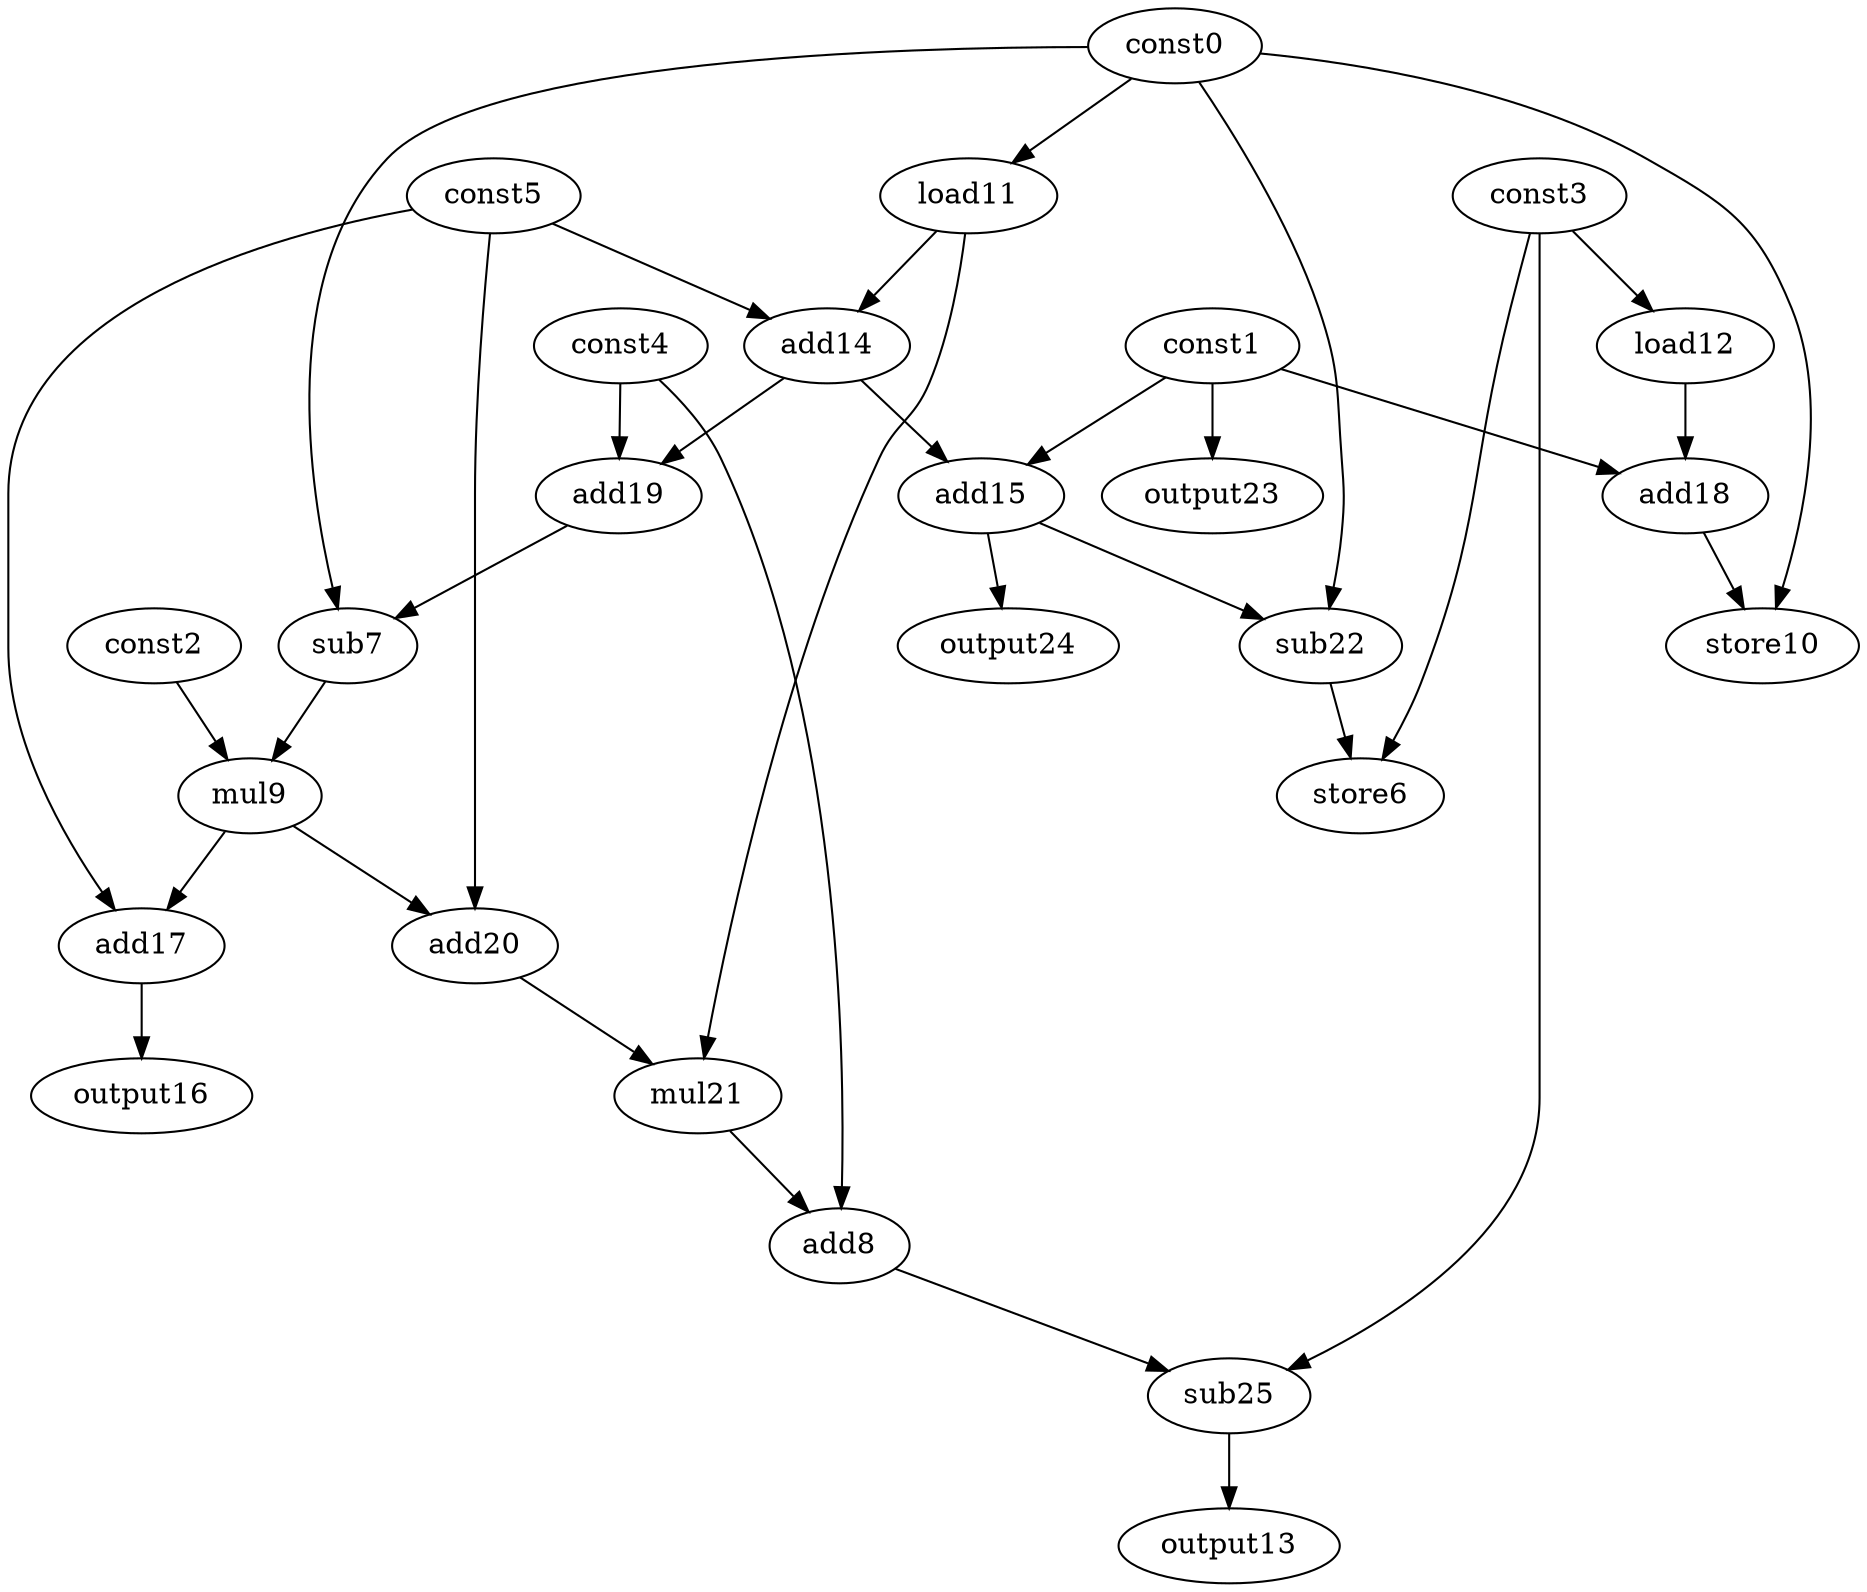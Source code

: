 digraph G { 
const0[opcode=const]; 
const1[opcode=const]; 
const2[opcode=const]; 
const3[opcode=const]; 
const4[opcode=const]; 
const5[opcode=const]; 
store6[opcode=store]; 
sub7[opcode=sub]; 
add8[opcode=add]; 
mul9[opcode=mul]; 
store10[opcode=store]; 
load11[opcode=load]; 
load12[opcode=load]; 
output13[opcode=output]; 
add14[opcode=add]; 
add15[opcode=add]; 
output16[opcode=output]; 
add17[opcode=add]; 
add18[opcode=add]; 
add19[opcode=add]; 
add20[opcode=add]; 
mul21[opcode=mul]; 
sub22[opcode=sub]; 
output23[opcode=output]; 
output24[opcode=output]; 
sub25[opcode=sub]; 
const0->load11[operand=0];
const3->load12[operand=0];
const1->output23[operand=0];
load11->add14[operand=0];
const5->add14[operand=1];
const1->add18[operand=0];
load12->add18[operand=1];
const0->store10[operand=0];
add18->store10[operand=1];
const1->add15[operand=0];
add14->add15[operand=1];
const4->add19[operand=0];
add14->add19[operand=1];
const0->sub7[operand=0];
add19->sub7[operand=1];
const0->sub22[operand=0];
add15->sub22[operand=1];
add15->output24[operand=0];
const3->store6[operand=0];
sub22->store6[operand=1];
const2->mul9[operand=0];
sub7->mul9[operand=1];
mul9->add17[operand=0];
const5->add17[operand=1];
mul9->add20[operand=0];
const5->add20[operand=1];
add17->output16[operand=0];
load11->mul21[operand=0];
add20->mul21[operand=1];
const4->add8[operand=0];
mul21->add8[operand=1];
add8->sub25[operand=0];
const3->sub25[operand=1];
sub25->output13[operand=0];
}

